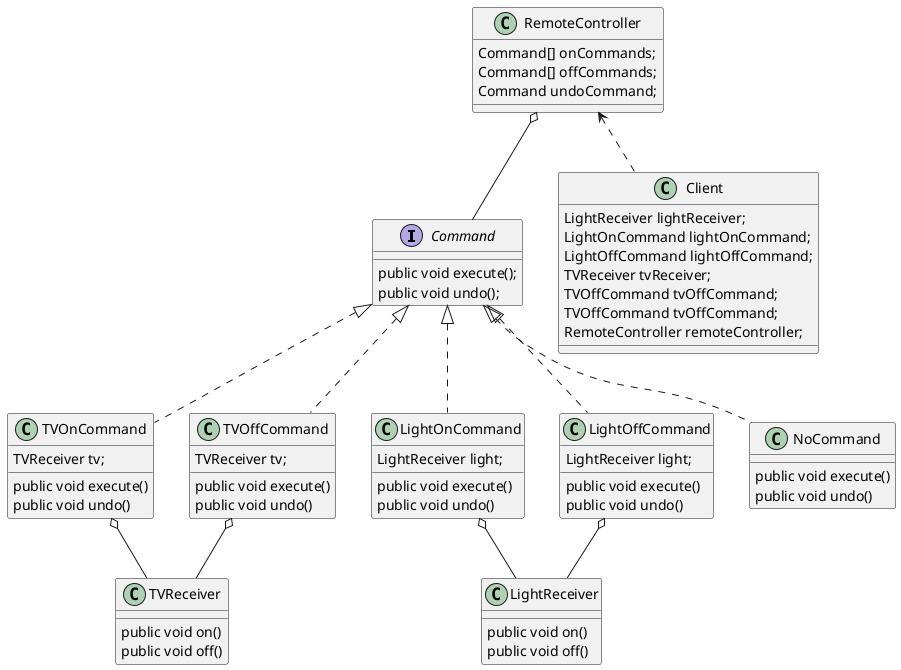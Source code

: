 @startuml

interface Command {
public void execute();
public void undo();
}

class TVReceiver {
	public void on()
	public void off()
}

class TVOnCommand implements Command {
	TVReceiver tv;
	public void execute()
	public void undo()
}

class TVOffCommand implements Command {
	TVReceiver tv;
	public void execute()
	public void undo()
}

class LightReceiver {
	public void on()
	public void off()
}

class LightOnCommand implements Command {
    LightReceiver light;
    public void execute()
    public void undo()
}

class LightOffCommand implements Command {
    LightReceiver light;
    public void execute()
    public void undo()
}

LightOnCommand o-- LightReceiver
LightOffCommand o-- LightReceiver

TVOnCommand o-- TVReceiver
TVOffCommand o-- TVReceiver


class RemoteController {
Command[] onCommands;
Command[] offCommands;
Command undoCommand;
}

RemoteController o-- Command

class Client {
LightReceiver lightReceiver;
LightOnCommand lightOnCommand;
LightOffCommand lightOffCommand;
TVReceiver tvReceiver;
TVOffCommand tvOffCommand;
TVOffCommand tvOffCommand;
RemoteController remoteController;
}

RemoteController <.. Client

class NoCommand implements Command {
    public void execute()
    public void undo()
}

@enduml